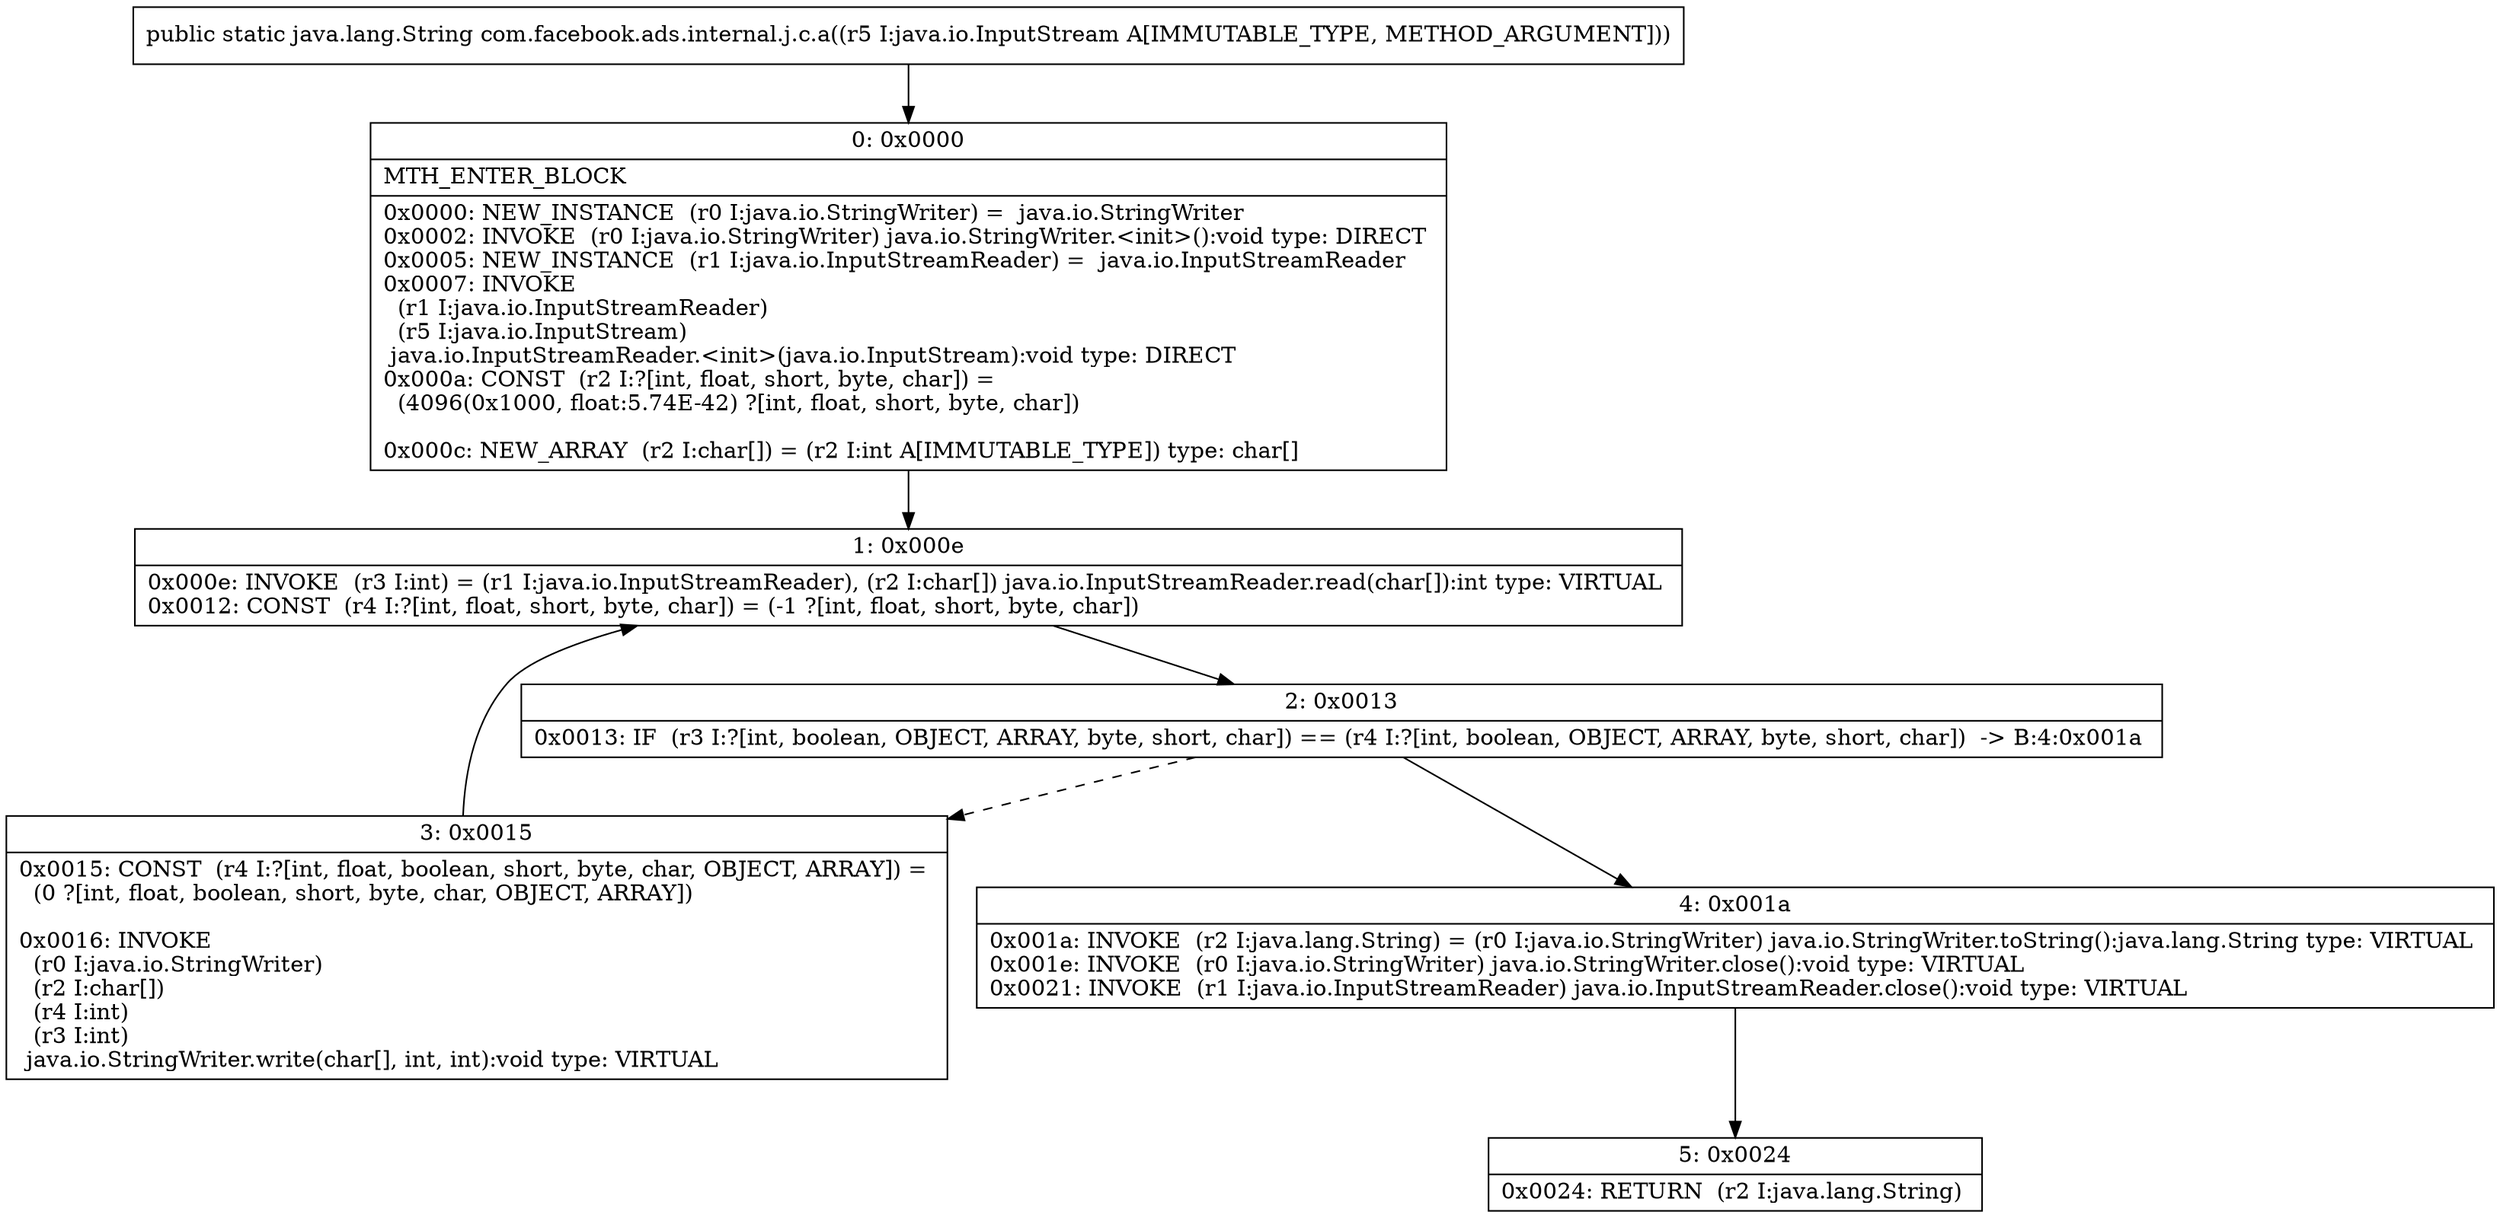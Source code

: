 digraph "CFG forcom.facebook.ads.internal.j.c.a(Ljava\/io\/InputStream;)Ljava\/lang\/String;" {
Node_0 [shape=record,label="{0\:\ 0x0000|MTH_ENTER_BLOCK\l|0x0000: NEW_INSTANCE  (r0 I:java.io.StringWriter) =  java.io.StringWriter \l0x0002: INVOKE  (r0 I:java.io.StringWriter) java.io.StringWriter.\<init\>():void type: DIRECT \l0x0005: NEW_INSTANCE  (r1 I:java.io.InputStreamReader) =  java.io.InputStreamReader \l0x0007: INVOKE  \l  (r1 I:java.io.InputStreamReader)\l  (r5 I:java.io.InputStream)\l java.io.InputStreamReader.\<init\>(java.io.InputStream):void type: DIRECT \l0x000a: CONST  (r2 I:?[int, float, short, byte, char]) = \l  (4096(0x1000, float:5.74E\-42) ?[int, float, short, byte, char])\l \l0x000c: NEW_ARRAY  (r2 I:char[]) = (r2 I:int A[IMMUTABLE_TYPE]) type: char[] \l}"];
Node_1 [shape=record,label="{1\:\ 0x000e|0x000e: INVOKE  (r3 I:int) = (r1 I:java.io.InputStreamReader), (r2 I:char[]) java.io.InputStreamReader.read(char[]):int type: VIRTUAL \l0x0012: CONST  (r4 I:?[int, float, short, byte, char]) = (\-1 ?[int, float, short, byte, char]) \l}"];
Node_2 [shape=record,label="{2\:\ 0x0013|0x0013: IF  (r3 I:?[int, boolean, OBJECT, ARRAY, byte, short, char]) == (r4 I:?[int, boolean, OBJECT, ARRAY, byte, short, char])  \-\> B:4:0x001a \l}"];
Node_3 [shape=record,label="{3\:\ 0x0015|0x0015: CONST  (r4 I:?[int, float, boolean, short, byte, char, OBJECT, ARRAY]) = \l  (0 ?[int, float, boolean, short, byte, char, OBJECT, ARRAY])\l \l0x0016: INVOKE  \l  (r0 I:java.io.StringWriter)\l  (r2 I:char[])\l  (r4 I:int)\l  (r3 I:int)\l java.io.StringWriter.write(char[], int, int):void type: VIRTUAL \l}"];
Node_4 [shape=record,label="{4\:\ 0x001a|0x001a: INVOKE  (r2 I:java.lang.String) = (r0 I:java.io.StringWriter) java.io.StringWriter.toString():java.lang.String type: VIRTUAL \l0x001e: INVOKE  (r0 I:java.io.StringWriter) java.io.StringWriter.close():void type: VIRTUAL \l0x0021: INVOKE  (r1 I:java.io.InputStreamReader) java.io.InputStreamReader.close():void type: VIRTUAL \l}"];
Node_5 [shape=record,label="{5\:\ 0x0024|0x0024: RETURN  (r2 I:java.lang.String) \l}"];
MethodNode[shape=record,label="{public static java.lang.String com.facebook.ads.internal.j.c.a((r5 I:java.io.InputStream A[IMMUTABLE_TYPE, METHOD_ARGUMENT])) }"];
MethodNode -> Node_0;
Node_0 -> Node_1;
Node_1 -> Node_2;
Node_2 -> Node_3[style=dashed];
Node_2 -> Node_4;
Node_3 -> Node_1;
Node_4 -> Node_5;
}

